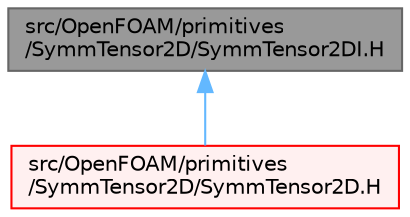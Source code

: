 digraph "src/OpenFOAM/primitives/SymmTensor2D/SymmTensor2DI.H"
{
 // LATEX_PDF_SIZE
  bgcolor="transparent";
  edge [fontname=Helvetica,fontsize=10,labelfontname=Helvetica,labelfontsize=10];
  node [fontname=Helvetica,fontsize=10,shape=box,height=0.2,width=0.4];
  Node1 [id="Node000001",label="src/OpenFOAM/primitives\l/SymmTensor2D/SymmTensor2DI.H",height=0.2,width=0.4,color="gray40", fillcolor="grey60", style="filled", fontcolor="black",tooltip=" "];
  Node1 -> Node2 [id="edge1_Node000001_Node000002",dir="back",color="steelblue1",style="solid",tooltip=" "];
  Node2 [id="Node000002",label="src/OpenFOAM/primitives\l/SymmTensor2D/SymmTensor2D.H",height=0.2,width=0.4,color="red", fillcolor="#FFF0F0", style="filled",URL="$SymmTensor2D_8H.html",tooltip=" "];
}
